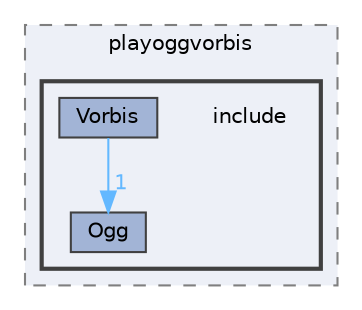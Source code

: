 digraph "techstorm/lib/OpenAL 1.1 SDK/samples/playoggvorbis/include"
{
 // LATEX_PDF_SIZE
  bgcolor="transparent";
  edge [fontname=Helvetica,fontsize=10,labelfontname=Helvetica,labelfontsize=10];
  node [fontname=Helvetica,fontsize=10,shape=box,height=0.2,width=0.4];
  compound=true
  subgraph clusterdir_c2e5edceb0aabeb034cd8687caef9bcb {
    graph [ bgcolor="#edf0f7", pencolor="grey50", label="playoggvorbis", fontname=Helvetica,fontsize=10 style="filled,dashed", URL="dir_c2e5edceb0aabeb034cd8687caef9bcb.html",tooltip=""]
  subgraph clusterdir_2fbbd0cd53bcb5f3d86ed8a7964a8454 {
    graph [ bgcolor="#edf0f7", pencolor="grey25", label="", fontname=Helvetica,fontsize=10 style="filled,bold", URL="dir_2fbbd0cd53bcb5f3d86ed8a7964a8454.html",tooltip=""]
    dir_2fbbd0cd53bcb5f3d86ed8a7964a8454 [shape=plaintext, label="include"];
  dir_c2cc426a6cbc07e02a1d3d9e92a7c785 [label="Ogg", fillcolor="#a2b4d6", color="grey25", style="filled", URL="dir_c2cc426a6cbc07e02a1d3d9e92a7c785.html",tooltip=""];
  dir_fc4e3095c51b3f0693c200b2235f9717 [label="Vorbis", fillcolor="#a2b4d6", color="grey25", style="filled", URL="dir_fc4e3095c51b3f0693c200b2235f9717.html",tooltip=""];
  }
  }
  dir_fc4e3095c51b3f0693c200b2235f9717->dir_c2cc426a6cbc07e02a1d3d9e92a7c785 [headlabel="1", labeldistance=1.5 headhref="dir_000142_000080.html" href="dir_000142_000080.html" color="steelblue1" fontcolor="steelblue1"];
}
